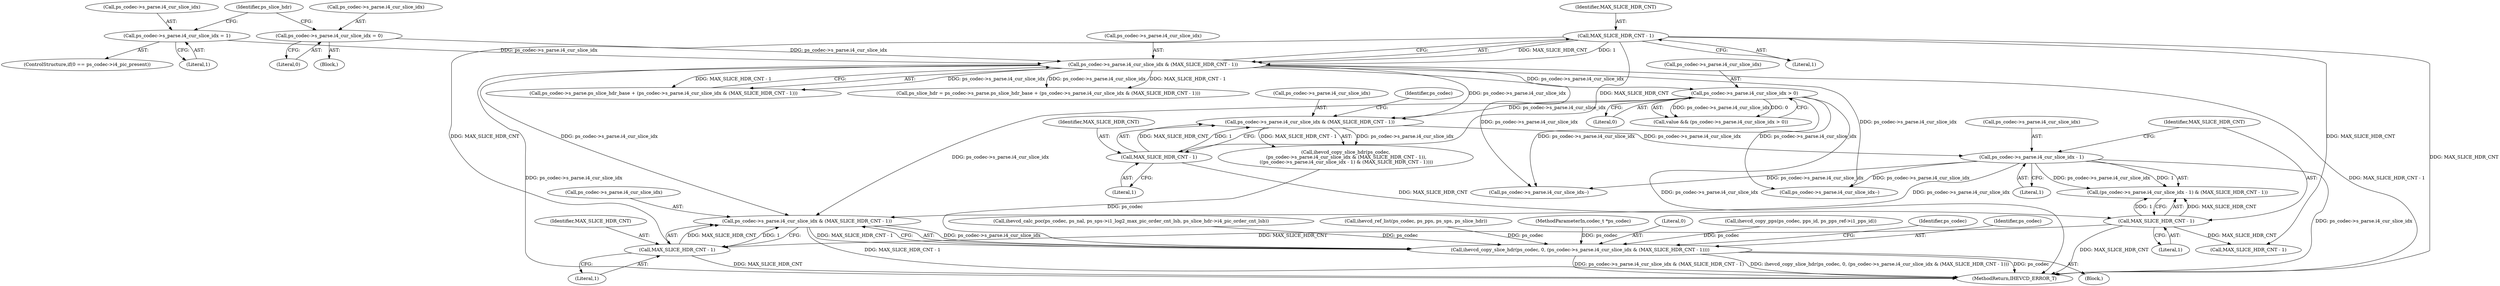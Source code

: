digraph "0_Android_a1424724a00d62ac5efa0e27953eed66850d662f@pointer" {
"1002507" [label="(Call,ps_codec->s_parse.i4_cur_slice_idx & (MAX_SLICE_HDR_CNT - 1))"];
"1000430" [label="(Call,ps_codec->s_parse.i4_cur_slice_idx > 0)"];
"1000405" [label="(Call,ps_codec->s_parse.i4_cur_slice_idx & (MAX_SLICE_HDR_CNT - 1))"];
"1000375" [label="(Call,ps_codec->s_parse.i4_cur_slice_idx = 0)"];
"1000390" [label="(Call,ps_codec->s_parse.i4_cur_slice_idx = 1)"];
"1000411" [label="(Call,MAX_SLICE_HDR_CNT - 1)"];
"1000450" [label="(Call,ps_codec->s_parse.i4_cur_slice_idx - 1)"];
"1000440" [label="(Call,ps_codec->s_parse.i4_cur_slice_idx & (MAX_SLICE_HDR_CNT - 1))"];
"1000446" [label="(Call,MAX_SLICE_HDR_CNT - 1)"];
"1002513" [label="(Call,MAX_SLICE_HDR_CNT - 1)"];
"1000457" [label="(Call,MAX_SLICE_HDR_CNT - 1)"];
"1002504" [label="(Call,ihevcd_copy_slice_hdr(ps_codec, 0, (ps_codec->s_parse.i4_cur_slice_idx & (MAX_SLICE_HDR_CNT - 1))))"];
"1002504" [label="(Call,ihevcd_copy_slice_hdr(ps_codec, 0, (ps_codec->s_parse.i4_cur_slice_idx & (MAX_SLICE_HDR_CNT - 1))))"];
"1000397" [label="(Call,ps_slice_hdr = ps_codec->s_parse.ps_slice_hdr_base + (ps_codec->s_parse.i4_cur_slice_idx & (MAX_SLICE_HDR_CNT - 1)))"];
"1000456" [label="(Literal,1)"];
"1002513" [label="(Call,MAX_SLICE_HDR_CNT - 1)"];
"1000431" [label="(Call,ps_codec->s_parse.i4_cur_slice_idx)"];
"1000412" [label="(Identifier,MAX_SLICE_HDR_CNT)"];
"1000384" [label="(ControlStructure,if(0 == ps_codec->i4_pic_present))"];
"1000440" [label="(Call,ps_codec->s_parse.i4_cur_slice_idx & (MAX_SLICE_HDR_CNT - 1))"];
"1000398" [label="(Identifier,ps_slice_hdr)"];
"1001658" [label="(Call,ihevcd_calc_poc(ps_codec, ps_nal, ps_sps->i1_log2_max_pic_order_cnt_lsb, ps_slice_hdr->i4_pic_order_cnt_lsb))"];
"1000458" [label="(Identifier,MAX_SLICE_HDR_CNT)"];
"1002508" [label="(Call,ps_codec->s_parse.i4_cur_slice_idx)"];
"1002606" [label="(MethodReturn,IHEVCD_ERROR_T)"];
"1000441" [label="(Call,ps_codec->s_parse.i4_cur_slice_idx)"];
"1000381" [label="(Literal,0)"];
"1000449" [label="(Call,(ps_codec->s_parse.i4_cur_slice_idx - 1) & (MAX_SLICE_HDR_CNT - 1))"];
"1000448" [label="(Literal,1)"];
"1000447" [label="(Identifier,MAX_SLICE_HDR_CNT)"];
"1000411" [label="(Call,MAX_SLICE_HDR_CNT - 1)"];
"1000406" [label="(Call,ps_codec->s_parse.i4_cur_slice_idx)"];
"1000436" [label="(Literal,0)"];
"1002196" [label="(Call,ihevcd_ref_list(ps_codec, ps_pps, ps_sps, ps_slice_hdr))"];
"1001712" [label="(Call,ps_codec->s_parse.i4_cur_slice_idx--)"];
"1000130" [label="(MethodParameterIn,codec_t *ps_codec)"];
"1002495" [label="(Block,)"];
"1000438" [label="(Call,ihevcd_copy_slice_hdr(ps_codec,\n (ps_codec->s_parse.i4_cur_slice_idx & (MAX_SLICE_HDR_CNT - 1)),\n ((ps_codec->s_parse.i4_cur_slice_idx - 1) & (MAX_SLICE_HDR_CNT - 1))))"];
"1000428" [label="(Call,value && (ps_codec->s_parse.i4_cur_slice_idx > 0))"];
"1000413" [label="(Literal,1)"];
"1000446" [label="(Call,MAX_SLICE_HDR_CNT - 1)"];
"1002514" [label="(Identifier,MAX_SLICE_HDR_CNT)"];
"1000405" [label="(Call,ps_codec->s_parse.i4_cur_slice_idx & (MAX_SLICE_HDR_CNT - 1))"];
"1000459" [label="(Literal,1)"];
"1000375" [label="(Call,ps_codec->s_parse.i4_cur_slice_idx = 0)"];
"1002506" [label="(Literal,0)"];
"1000453" [label="(Identifier,ps_codec)"];
"1000399" [label="(Call,ps_codec->s_parse.ps_slice_hdr_base + (ps_codec->s_parse.i4_cur_slice_idx & (MAX_SLICE_HDR_CNT - 1)))"];
"1000390" [label="(Call,ps_codec->s_parse.i4_cur_slice_idx = 1)"];
"1000396" [label="(Literal,1)"];
"1002515" [label="(Literal,1)"];
"1000263" [label="(Call,ihevcd_copy_pps(ps_codec, pps_id, ps_pps_ref->i1_pps_id))"];
"1000450" [label="(Call,ps_codec->s_parse.i4_cur_slice_idx - 1)"];
"1002518" [label="(Identifier,ps_codec)"];
"1001771" [label="(Call,ps_codec->s_parse.i4_cur_slice_idx--)"];
"1000451" [label="(Call,ps_codec->s_parse.i4_cur_slice_idx)"];
"1000376" [label="(Call,ps_codec->s_parse.i4_cur_slice_idx)"];
"1002505" [label="(Identifier,ps_codec)"];
"1002507" [label="(Call,ps_codec->s_parse.i4_cur_slice_idx & (MAX_SLICE_HDR_CNT - 1))"];
"1000457" [label="(Call,MAX_SLICE_HDR_CNT - 1)"];
"1000391" [label="(Call,ps_codec->s_parse.i4_cur_slice_idx)"];
"1001808" [label="(Call,MAX_SLICE_HDR_CNT - 1)"];
"1000374" [label="(Block,)"];
"1000430" [label="(Call,ps_codec->s_parse.i4_cur_slice_idx > 0)"];
"1002507" -> "1002504"  [label="AST: "];
"1002507" -> "1002513"  [label="CFG: "];
"1002508" -> "1002507"  [label="AST: "];
"1002513" -> "1002507"  [label="AST: "];
"1002504" -> "1002507"  [label="CFG: "];
"1002507" -> "1002606"  [label="DDG: MAX_SLICE_HDR_CNT - 1"];
"1002507" -> "1002504"  [label="DDG: ps_codec->s_parse.i4_cur_slice_idx"];
"1002507" -> "1002504"  [label="DDG: MAX_SLICE_HDR_CNT - 1"];
"1000430" -> "1002507"  [label="DDG: ps_codec->s_parse.i4_cur_slice_idx"];
"1000405" -> "1002507"  [label="DDG: ps_codec->s_parse.i4_cur_slice_idx"];
"1000450" -> "1002507"  [label="DDG: ps_codec->s_parse.i4_cur_slice_idx"];
"1002513" -> "1002507"  [label="DDG: MAX_SLICE_HDR_CNT"];
"1002513" -> "1002507"  [label="DDG: 1"];
"1000430" -> "1000428"  [label="AST: "];
"1000430" -> "1000436"  [label="CFG: "];
"1000431" -> "1000430"  [label="AST: "];
"1000436" -> "1000430"  [label="AST: "];
"1000428" -> "1000430"  [label="CFG: "];
"1000430" -> "1002606"  [label="DDG: ps_codec->s_parse.i4_cur_slice_idx"];
"1000430" -> "1000428"  [label="DDG: ps_codec->s_parse.i4_cur_slice_idx"];
"1000430" -> "1000428"  [label="DDG: 0"];
"1000405" -> "1000430"  [label="DDG: ps_codec->s_parse.i4_cur_slice_idx"];
"1000430" -> "1000440"  [label="DDG: ps_codec->s_parse.i4_cur_slice_idx"];
"1000430" -> "1001712"  [label="DDG: ps_codec->s_parse.i4_cur_slice_idx"];
"1000430" -> "1001771"  [label="DDG: ps_codec->s_parse.i4_cur_slice_idx"];
"1000405" -> "1000399"  [label="AST: "];
"1000405" -> "1000411"  [label="CFG: "];
"1000406" -> "1000405"  [label="AST: "];
"1000411" -> "1000405"  [label="AST: "];
"1000399" -> "1000405"  [label="CFG: "];
"1000405" -> "1002606"  [label="DDG: MAX_SLICE_HDR_CNT - 1"];
"1000405" -> "1002606"  [label="DDG: ps_codec->s_parse.i4_cur_slice_idx"];
"1000405" -> "1000397"  [label="DDG: ps_codec->s_parse.i4_cur_slice_idx"];
"1000405" -> "1000397"  [label="DDG: MAX_SLICE_HDR_CNT - 1"];
"1000405" -> "1000399"  [label="DDG: ps_codec->s_parse.i4_cur_slice_idx"];
"1000405" -> "1000399"  [label="DDG: MAX_SLICE_HDR_CNT - 1"];
"1000375" -> "1000405"  [label="DDG: ps_codec->s_parse.i4_cur_slice_idx"];
"1000390" -> "1000405"  [label="DDG: ps_codec->s_parse.i4_cur_slice_idx"];
"1000411" -> "1000405"  [label="DDG: MAX_SLICE_HDR_CNT"];
"1000411" -> "1000405"  [label="DDG: 1"];
"1000405" -> "1000440"  [label="DDG: ps_codec->s_parse.i4_cur_slice_idx"];
"1000405" -> "1001712"  [label="DDG: ps_codec->s_parse.i4_cur_slice_idx"];
"1000405" -> "1001771"  [label="DDG: ps_codec->s_parse.i4_cur_slice_idx"];
"1000375" -> "1000374"  [label="AST: "];
"1000375" -> "1000381"  [label="CFG: "];
"1000376" -> "1000375"  [label="AST: "];
"1000381" -> "1000375"  [label="AST: "];
"1000398" -> "1000375"  [label="CFG: "];
"1000390" -> "1000384"  [label="AST: "];
"1000390" -> "1000396"  [label="CFG: "];
"1000391" -> "1000390"  [label="AST: "];
"1000396" -> "1000390"  [label="AST: "];
"1000398" -> "1000390"  [label="CFG: "];
"1000411" -> "1000413"  [label="CFG: "];
"1000412" -> "1000411"  [label="AST: "];
"1000413" -> "1000411"  [label="AST: "];
"1000411" -> "1002606"  [label="DDG: MAX_SLICE_HDR_CNT"];
"1000411" -> "1000446"  [label="DDG: MAX_SLICE_HDR_CNT"];
"1000411" -> "1001808"  [label="DDG: MAX_SLICE_HDR_CNT"];
"1000411" -> "1002513"  [label="DDG: MAX_SLICE_HDR_CNT"];
"1000450" -> "1000449"  [label="AST: "];
"1000450" -> "1000456"  [label="CFG: "];
"1000451" -> "1000450"  [label="AST: "];
"1000456" -> "1000450"  [label="AST: "];
"1000458" -> "1000450"  [label="CFG: "];
"1000450" -> "1002606"  [label="DDG: ps_codec->s_parse.i4_cur_slice_idx"];
"1000450" -> "1000449"  [label="DDG: ps_codec->s_parse.i4_cur_slice_idx"];
"1000450" -> "1000449"  [label="DDG: 1"];
"1000440" -> "1000450"  [label="DDG: ps_codec->s_parse.i4_cur_slice_idx"];
"1000450" -> "1001712"  [label="DDG: ps_codec->s_parse.i4_cur_slice_idx"];
"1000450" -> "1001771"  [label="DDG: ps_codec->s_parse.i4_cur_slice_idx"];
"1000440" -> "1000438"  [label="AST: "];
"1000440" -> "1000446"  [label="CFG: "];
"1000441" -> "1000440"  [label="AST: "];
"1000446" -> "1000440"  [label="AST: "];
"1000453" -> "1000440"  [label="CFG: "];
"1000440" -> "1000438"  [label="DDG: ps_codec->s_parse.i4_cur_slice_idx"];
"1000440" -> "1000438"  [label="DDG: MAX_SLICE_HDR_CNT - 1"];
"1000446" -> "1000440"  [label="DDG: MAX_SLICE_HDR_CNT"];
"1000446" -> "1000440"  [label="DDG: 1"];
"1000446" -> "1000448"  [label="CFG: "];
"1000447" -> "1000446"  [label="AST: "];
"1000448" -> "1000446"  [label="AST: "];
"1000446" -> "1000457"  [label="DDG: MAX_SLICE_HDR_CNT"];
"1002513" -> "1002515"  [label="CFG: "];
"1002514" -> "1002513"  [label="AST: "];
"1002515" -> "1002513"  [label="AST: "];
"1002513" -> "1002606"  [label="DDG: MAX_SLICE_HDR_CNT"];
"1000457" -> "1002513"  [label="DDG: MAX_SLICE_HDR_CNT"];
"1000457" -> "1000449"  [label="AST: "];
"1000457" -> "1000459"  [label="CFG: "];
"1000458" -> "1000457"  [label="AST: "];
"1000459" -> "1000457"  [label="AST: "];
"1000449" -> "1000457"  [label="CFG: "];
"1000457" -> "1002606"  [label="DDG: MAX_SLICE_HDR_CNT"];
"1000457" -> "1000449"  [label="DDG: MAX_SLICE_HDR_CNT"];
"1000457" -> "1000449"  [label="DDG: 1"];
"1000457" -> "1001808"  [label="DDG: MAX_SLICE_HDR_CNT"];
"1002504" -> "1002495"  [label="AST: "];
"1002505" -> "1002504"  [label="AST: "];
"1002506" -> "1002504"  [label="AST: "];
"1002518" -> "1002504"  [label="CFG: "];
"1002504" -> "1002606"  [label="DDG: ps_codec"];
"1002504" -> "1002606"  [label="DDG: ps_codec->s_parse.i4_cur_slice_idx & (MAX_SLICE_HDR_CNT - 1)"];
"1002504" -> "1002606"  [label="DDG: ihevcd_copy_slice_hdr(ps_codec, 0, (ps_codec->s_parse.i4_cur_slice_idx & (MAX_SLICE_HDR_CNT - 1)))"];
"1000263" -> "1002504"  [label="DDG: ps_codec"];
"1002196" -> "1002504"  [label="DDG: ps_codec"];
"1001658" -> "1002504"  [label="DDG: ps_codec"];
"1000438" -> "1002504"  [label="DDG: ps_codec"];
"1000130" -> "1002504"  [label="DDG: ps_codec"];
}
